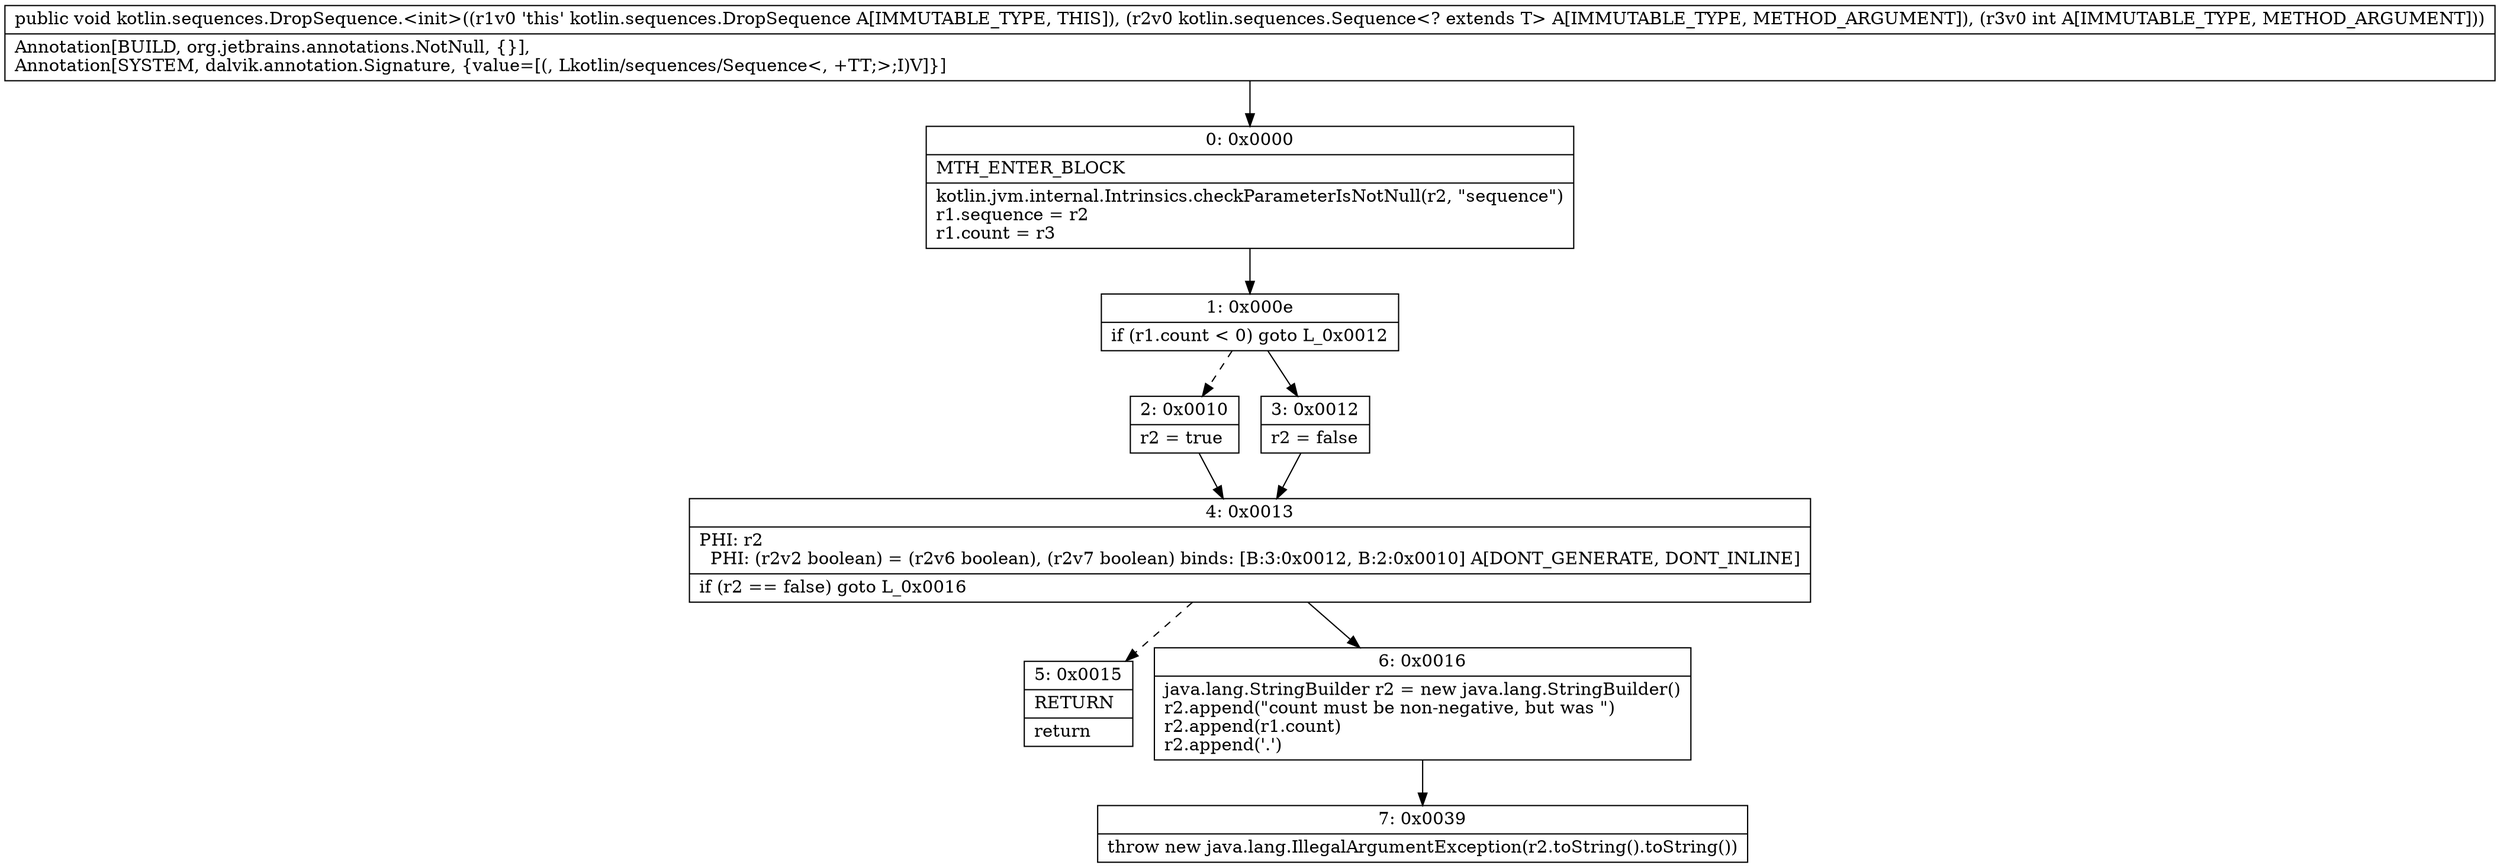 digraph "CFG forkotlin.sequences.DropSequence.\<init\>(Lkotlin\/sequences\/Sequence;I)V" {
Node_0 [shape=record,label="{0\:\ 0x0000|MTH_ENTER_BLOCK\l|kotlin.jvm.internal.Intrinsics.checkParameterIsNotNull(r2, \"sequence\")\lr1.sequence = r2\lr1.count = r3\l}"];
Node_1 [shape=record,label="{1\:\ 0x000e|if (r1.count \< 0) goto L_0x0012\l}"];
Node_2 [shape=record,label="{2\:\ 0x0010|r2 = true\l}"];
Node_3 [shape=record,label="{3\:\ 0x0012|r2 = false\l}"];
Node_4 [shape=record,label="{4\:\ 0x0013|PHI: r2 \l  PHI: (r2v2 boolean) = (r2v6 boolean), (r2v7 boolean) binds: [B:3:0x0012, B:2:0x0010] A[DONT_GENERATE, DONT_INLINE]\l|if (r2 == false) goto L_0x0016\l}"];
Node_5 [shape=record,label="{5\:\ 0x0015|RETURN\l|return\l}"];
Node_6 [shape=record,label="{6\:\ 0x0016|java.lang.StringBuilder r2 = new java.lang.StringBuilder()\lr2.append(\"count must be non\-negative, but was \")\lr2.append(r1.count)\lr2.append('.')\l}"];
Node_7 [shape=record,label="{7\:\ 0x0039|throw new java.lang.IllegalArgumentException(r2.toString().toString())\l}"];
MethodNode[shape=record,label="{public void kotlin.sequences.DropSequence.\<init\>((r1v0 'this' kotlin.sequences.DropSequence A[IMMUTABLE_TYPE, THIS]), (r2v0 kotlin.sequences.Sequence\<? extends T\> A[IMMUTABLE_TYPE, METHOD_ARGUMENT]), (r3v0 int A[IMMUTABLE_TYPE, METHOD_ARGUMENT]))  | Annotation[BUILD, org.jetbrains.annotations.NotNull, \{\}], \lAnnotation[SYSTEM, dalvik.annotation.Signature, \{value=[(, Lkotlin\/sequences\/Sequence\<, +TT;\>;I)V]\}]\l}"];
MethodNode -> Node_0;
Node_0 -> Node_1;
Node_1 -> Node_2[style=dashed];
Node_1 -> Node_3;
Node_2 -> Node_4;
Node_3 -> Node_4;
Node_4 -> Node_5[style=dashed];
Node_4 -> Node_6;
Node_6 -> Node_7;
}

